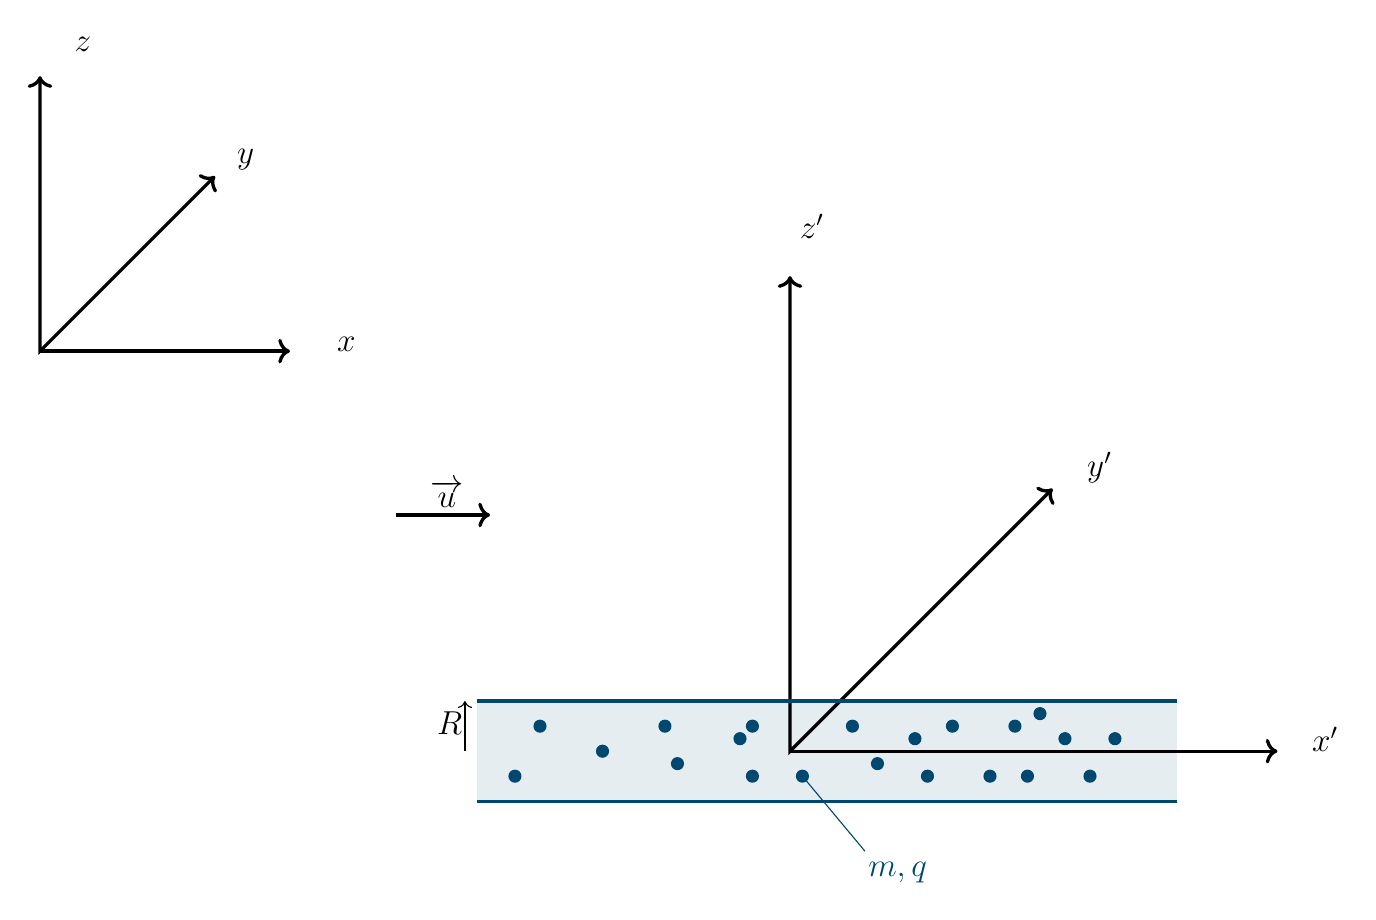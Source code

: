 \begin{tikzpicture}[y=-1cm]
  \sf

  \definecolor{red}{RGB}{221,42,43}
  \definecolor{green}{RGB}{132,184,24}
  \definecolor{blue}{RGB}{0,72,112}
  \definecolor{orange}{RGB}{192,128,64}
  \definecolor{gray}{RGB}{107,108,110}

  \fill[blue!10] (11.43,10.477) rectangle (20.32,11.748);
  \draw[very thick,black,<->] (5.874,2.54) -- (5.874,6.032) -- (8.096,3.81);
  \draw[very thick,black,->] (5.874,6.032) -- (9.049,6.032);
  \draw[very thick,black,<->] (15.399,5.08) -- (15.399,11.113) -- (18.733,7.779);
  \draw[very thick,black,->] (15.399,11.113) -- (21.59,11.113);


  \draw[blue,fill=blue] (12.224,10.795) circle (0.076cm);
  \draw[blue,fill=blue] (13.018,11.113) circle (0.076cm);
  \draw[blue,fill=blue] (13.811,10.795) circle (0.076cm);
  \draw[blue,fill=blue] (13.97,11.271) circle (0.076cm);
  \draw[blue,fill=blue] (11.906,11.43) circle (0.076cm);
  \draw[blue,fill=blue] (14.764,10.954) circle (0.076cm);
  \draw[blue,fill=blue] (15.557,11.43) circle (0.076cm);
  \draw[blue,fill=blue] (16.192,10.795) circle (0.076cm);
  \draw[blue,fill=blue] (14.922,11.43) circle (0.076cm);
  \draw[blue,fill=blue] (14.922,10.795) circle (0.076cm);
  \draw[blue,fill=blue] (17.145,11.43) circle (0.076cm);
  \draw[blue,fill=blue] (16.51,11.271) circle (0.076cm);
  \draw[blue,fill=blue] (17.462,10.795) circle (0.076cm);
  \draw[blue,fill=blue] (18.415,11.43) circle (0.076cm);
  \draw[blue,fill=blue] (18.256,10.795) circle (0.076cm);
  \draw[blue,fill=blue] (16.986,10.954) circle (0.076cm);
  \draw[blue,fill=blue] (17.939,11.43) circle (0.076cm);
  \draw[blue,fill=blue] (18.574,10.636) circle (0.076cm);
  \draw[blue,fill=blue] (19.526,10.954) circle (0.076cm);
  \draw[blue,fill=blue] (19.209,11.43) circle (0.076cm);
  \draw[blue,fill=blue] (18.891,10.954) circle (0.076cm);

  \draw[very thick,blue] (11.43,10.477) -- (20.32,10.477);
  \draw[very thick,blue] (11.43,11.748) -- (20.32,11.748);

  \draw[black, ->] (11.271,11.113) -- (11.271,10.477);

  \draw[blue] (15.557,11.43) -- (16.351,12.383);

  \path (6.191,2.223) node[text=black,anchor=base west]   {\large{}$z$};
  \path (8.255,3.651) node[text=black,anchor=base west]    {\large{}$y$};
  \path (9.525,6.032) node[text=black,anchor=base west]     {\large{}$x$};
  \path (15.399,4.604) node[text=black,anchor=base west] {\large{}$z^\prime$};
  \path (19.05,7.62) node[text=black,anchor=base west]       {\large{}$y^\prime$};
  \path (21.907,11.113) node[text=black,anchor=base west]  {\large{}$x^\prime$};
  \path (16.269,12.7) node[text=blue,anchor=base west] {\large{}$m,q$};
  \path (10.795,10.895) node[text=black,anchor=base west] {\large{}$R$};

  \begin{scope}[yshift=3cm,xshift=-10cm]
    \path (20.707,11.012) node[text=black,anchor=base west]  {\large{}$\overrightarrow{u}$};
    \draw[very thick,black,->] (20.399,11.113) -- (21.59,11.113);
  \end{scope}

\end{tikzpicture}%

%% Configure (x)emacs for this file ...
%% Local Variables:
%% mode: latex
%% End:
